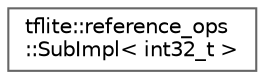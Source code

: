 digraph "Graphical Class Hierarchy"
{
 // LATEX_PDF_SIZE
  bgcolor="transparent";
  edge [fontname=Helvetica,fontsize=10,labelfontname=Helvetica,labelfontsize=10];
  node [fontname=Helvetica,fontsize=10,shape=box,height=0.2,width=0.4];
  rankdir="LR";
  Node0 [id="Node000000",label="tflite::reference_ops\l::SubImpl\< int32_t \>",height=0.2,width=0.4,color="grey40", fillcolor="white", style="filled",URL="$structtflite_1_1reference__ops_1_1_sub_impl_3_01int32__t_01_4.html",tooltip=" "];
}
